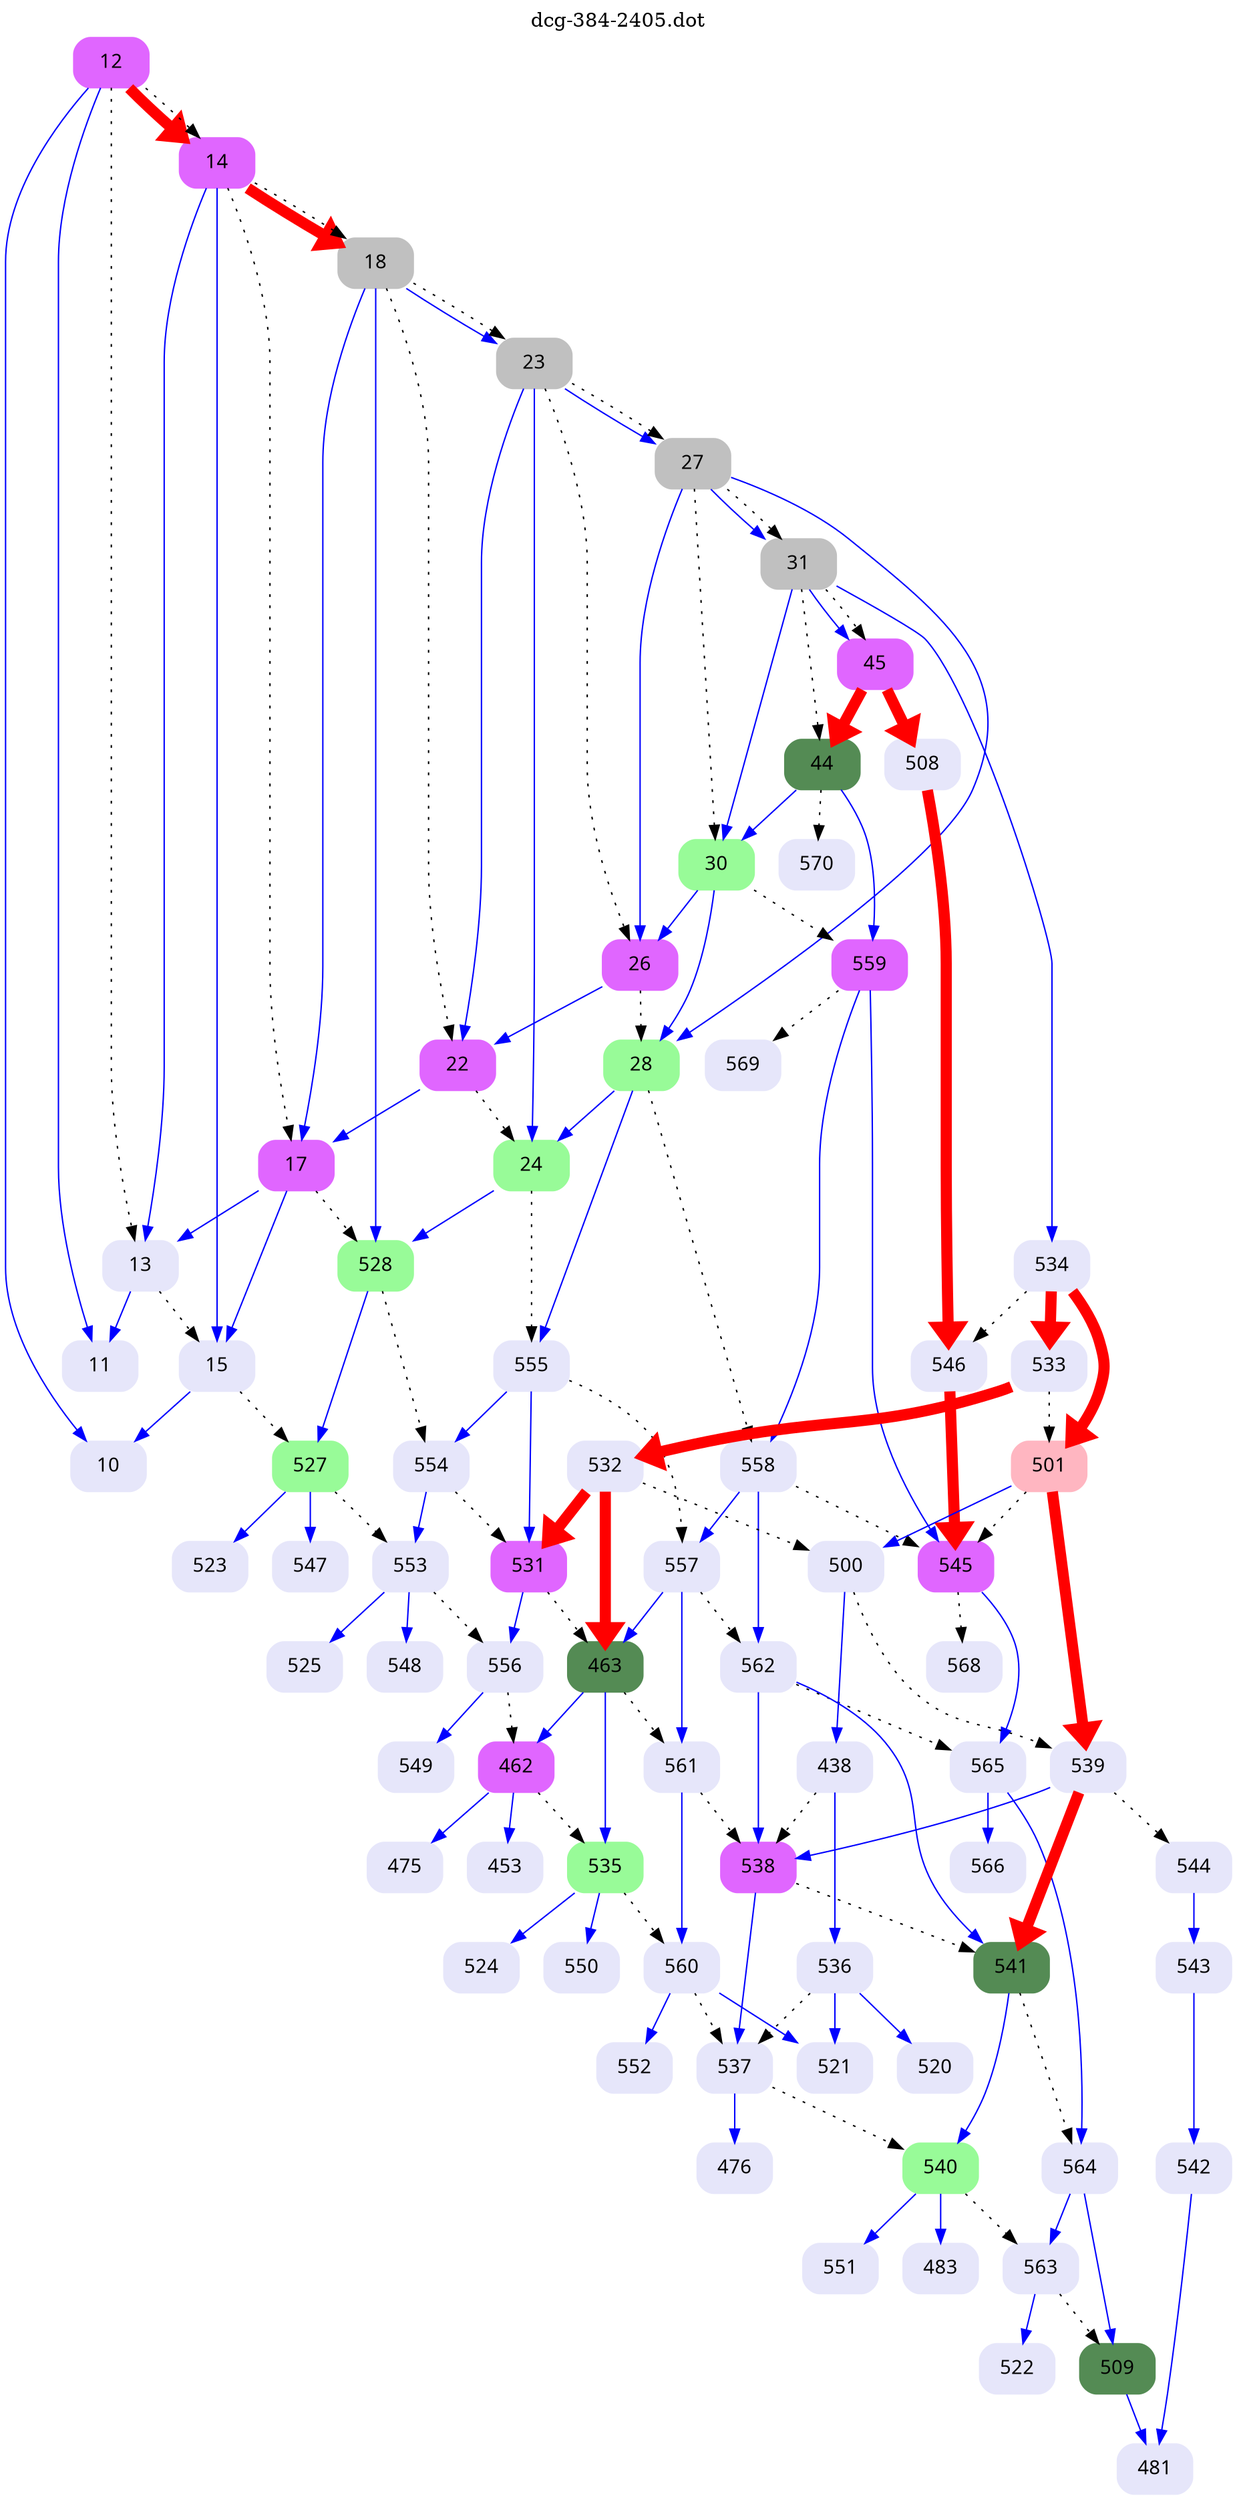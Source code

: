 digraph dcg_384 {
  labelloc="t";
  label="dcg-384-2405.dot";
  node [fontname="sans-serif"];
  node [shape=box style="rounded,filled"];
  n12 [label="12" color=mediumorchid1];
  n12 -> n11 [color=blue penwidth=1];
  n12 -> n10 [color=blue penwidth=1];
  n12 -> n14 [color=red penwidth=8];
  n12 -> n13 [style=dotted,label=""];
  n12 -> n14 [style=dotted,label=""];
  n14 [label="14" color=mediumorchid1];
  n14 -> n13 [color=blue penwidth=1];
  n14 -> n15 [color=blue penwidth=1];
  n14 -> n18 [color=red penwidth=8];
  n14 -> n17 [style=dotted,label=""];
  n14 -> n18 [style=dotted,label=""];
  n18 [label="18" color=grey];
  n18 -> n17 [color=blue penwidth=1];
  n18 -> n528 [color=blue penwidth=1];
  n18 -> n23 [color=blue penwidth=1];
  n18 -> n22 [style=dotted,label=""];
  n18 -> n23 [style=dotted,label=""];
  n23 [label="23" color=grey];
  n23 -> n22 [color=blue penwidth=1];
  n23 -> n24 [color=blue penwidth=1];
  n23 -> n27 [color=blue penwidth=1];
  n23 -> n26 [style=dotted,label=""];
  n23 -> n27 [style=dotted,label=""];
  n27 [label="27" color=grey];
  n27 -> n26 [color=blue penwidth=1];
  n27 -> n28 [color=blue penwidth=1];
  n27 -> n31 [color=blue penwidth=1];
  n27 -> n30 [style=dotted,label=""];
  n27 -> n31 [style=dotted,label=""];
  n31 [label="31" color=grey];
  n31 -> n30 [color=blue penwidth=1];
  n31 -> n534 [color=blue penwidth=1];
  n31 -> n45 [color=blue penwidth=1];
  n31 -> n44 [style=dotted,label=""];
  n31 -> n45 [style=dotted,label=""];
  n45 [label="45" color=mediumorchid1];
  n45 -> n44 [color=red penwidth=8];
  n45 -> n508 [color=red penwidth=8];
  n508 [label="508" color=lavender];
  n508 -> n546 [color=red penwidth=8];
  n546 [label="546" color=lavender];
  n546 -> n545 [color=red penwidth=8];
  n545 [label="545" color=mediumorchid1];
  n545 -> n565 [color=blue penwidth=1];
  n545 -> n568 [style=dotted,label=""];
  n565 [label="565" color=lavender];
  n565 -> n564 [color=blue penwidth=1];
  n565 -> n566 [color=blue penwidth=1];
  n566 [label="566" color=lavender];
  n564 [label="564" color=lavender];
  n564 -> n563 [color=blue penwidth=1];
  n564 -> n509 [color=blue penwidth=1];
  n509 [label="509" color=palegreen4];
  n509 -> n481 [color=blue penwidth=1];
  n481 [label="481" color=lavender];
  n563 [label="563" color=lavender];
  n563 -> n522 [color=blue penwidth=1];
  n563 -> n509 [style=dotted,label=""];
  n522 [label="522" color=lavender];
  n568 [label="568" color=lavender];
  n44 [label="44" color=palegreen4];
  n44 -> n30 [color=blue penwidth=1];
  n44 -> n559 [color=blue penwidth=1];
  n44 -> n570 [style=dotted,label=""];
  n559 [label="559" color=mediumorchid1];
  n559 -> n558 [color=blue penwidth=1];
  n559 -> n545 [color=blue penwidth=1];
  n559 -> n569 [style=dotted,label=""];
  n558 [label="558" color=lavender];
  n558 -> n557 [color=blue penwidth=1];
  n558 -> n562 [color=blue penwidth=1];
  n558 -> n545 [style=dotted,label=""];
  n562 [label="562" color=lavender];
  n562 -> n538 [color=blue penwidth=1];
  n562 -> n541 [color=blue penwidth=1];
  n562 -> n565 [style=dotted,label=""];
  n541 [label="541" color=palegreen4];
  n541 -> n540 [color=blue penwidth=1];
  n541 -> n564 [style=dotted,label=""];
  n540 [label="540" color=palegreen];
  n540 -> n483 [color=blue penwidth=1];
  n540 -> n551 [color=blue penwidth=1];
  n540 -> n563 [style=dotted,label=""];
  n551 [label="551" color=lavender];
  n483 [label="483" color=lavender];
  n538 [label="538" color=mediumorchid1];
  n538 -> n537 [color=blue penwidth=1];
  n538 -> n541 [style=dotted,label=""];
  n537 [label="537" color=lavender];
  n537 -> n476 [color=blue penwidth=1];
  n537 -> n540 [style=dotted,label=""];
  n476 [label="476" color=lavender];
  n557 [label="557" color=lavender];
  n557 -> n463 [color=blue penwidth=1];
  n557 -> n561 [color=blue penwidth=1];
  n557 -> n562 [style=dotted,label=""];
  n561 [label="561" color=lavender];
  n561 -> n560 [color=blue penwidth=1];
  n561 -> n538 [style=dotted,label=""];
  n560 [label="560" color=lavender];
  n560 -> n552 [color=blue penwidth=1];
  n560 -> n521 [color=blue penwidth=1];
  n560 -> n537 [style=dotted,label=""];
  n521 [label="521" color=lavender];
  n552 [label="552" color=lavender];
  n463 [label="463" color=palegreen4];
  n463 -> n462 [color=blue penwidth=1];
  n463 -> n535 [color=blue penwidth=1];
  n463 -> n561 [style=dotted,label=""];
  n535 [label="535" color=palegreen];
  n535 -> n524 [color=blue penwidth=1];
  n535 -> n550 [color=blue penwidth=1];
  n535 -> n560 [style=dotted,label=""];
  n550 [label="550" color=lavender];
  n524 [label="524" color=lavender];
  n462 [label="462" color=mediumorchid1];
  n462 -> n453 [color=blue penwidth=1];
  n462 -> n475 [color=blue penwidth=1];
  n462 -> n535 [style=dotted,label=""];
  n475 [label="475" color=lavender];
  n453 [label="453" color=lavender];
  n569 [label="569" color=lavender];
  n30 [label="30" color=palegreen];
  n30 -> n26 [color=blue penwidth=1];
  n30 -> n28 [color=blue penwidth=1];
  n30 -> n559 [style=dotted,label=""];
  n28 [label="28" color=palegreen];
  n28 -> n24 [color=blue penwidth=1];
  n28 -> n555 [color=blue penwidth=1];
  n28 -> n558 [style=dotted,label=""];
  n555 [label="555" color=lavender];
  n555 -> n554 [color=blue penwidth=1];
  n555 -> n531 [color=blue penwidth=1];
  n555 -> n557 [style=dotted,label=""];
  n531 [label="531" color=mediumorchid1];
  n531 -> n556 [color=blue penwidth=1];
  n531 -> n463 [style=dotted,label=""];
  n556 [label="556" color=lavender];
  n556 -> n549 [color=blue penwidth=1];
  n556 -> n462 [style=dotted,label=""];
  n549 [label="549" color=lavender];
  n554 [label="554" color=lavender];
  n554 -> n553 [color=blue penwidth=1];
  n554 -> n531 [style=dotted,label=""];
  n553 [label="553" color=lavender];
  n553 -> n548 [color=blue penwidth=1];
  n553 -> n525 [color=blue penwidth=1];
  n553 -> n556 [style=dotted,label=""];
  n525 [label="525" color=lavender];
  n548 [label="548" color=lavender];
  n24 [label="24" color=palegreen];
  n24 -> n528 [color=blue penwidth=1];
  n24 -> n555 [style=dotted,label=""];
  n528 [label="528" color=palegreen];
  n528 -> n527 [color=blue penwidth=1];
  n528 -> n554 [style=dotted,label=""];
  n527 [label="527" color=palegreen];
  n527 -> n523 [color=blue penwidth=1];
  n527 -> n547 [color=blue penwidth=1];
  n527 -> n553 [style=dotted,label=""];
  n547 [label="547" color=lavender];
  n523 [label="523" color=lavender];
  n26 [label="26" color=mediumorchid1];
  n26 -> n22 [color=blue penwidth=1];
  n26 -> n28 [style=dotted,label=""];
  n22 [label="22" color=mediumorchid1];
  n22 -> n17 [color=blue penwidth=1];
  n22 -> n24 [style=dotted,label=""];
  n17 [label="17" color=mediumorchid1];
  n17 -> n13 [color=blue penwidth=1];
  n17 -> n15 [color=blue penwidth=1];
  n17 -> n528 [style=dotted,label=""];
  n15 [label="15" color=lavender];
  n15 -> n10 [color=blue penwidth=1];
  n15 -> n527 [style=dotted,label=""];
  n10 [label="10" color=lavender];
  n13 [label="13" color=lavender];
  n13 -> n11 [color=blue penwidth=1];
  n13 -> n15 [style=dotted,label=""];
  n11 [label="11" color=lavender];
  n570 [label="570" color=lavender];
  n534 [label="534" color=lavender];
  n534 -> n533 [color=red penwidth=8];
  n534 -> n501 [color=red penwidth=8];
  n534 -> n546 [style=dotted,label=""];
  n501 [label="501" color=lightpink];
  n501 -> n500 [color=blue penwidth=1];
  n501 -> n539 [color=red penwidth=8];
  n501 -> n545 [style=dotted,label=""];
  n539 [label="539" color=lavender];
  n539 -> n538 [color=blue penwidth=1];
  n539 -> n541 [color=red penwidth=8];
  n539 -> n544 [style=dotted,label=""];
  n544 [label="544" color=lavender];
  n544 -> n543 [color=blue penwidth=1];
  n543 [label="543" color=lavender];
  n543 -> n542 [color=blue penwidth=1];
  n542 [label="542" color=lavender];
  n542 -> n481 [color=blue penwidth=1];
  n500 [label="500" color=lavender];
  n500 -> n438 [color=blue penwidth=1];
  n500 -> n539 [style=dotted,label=""];
  n438 [label="438" color=lavender];
  n438 -> n536 [color=blue penwidth=1];
  n438 -> n538 [style=dotted,label=""];
  n536 [label="536" color=lavender];
  n536 -> n520 [color=blue penwidth=1];
  n536 -> n521 [color=blue penwidth=1];
  n536 -> n537 [style=dotted,label=""];
  n520 [label="520" color=lavender];
  n533 [label="533" color=lavender];
  n533 -> n532 [color=red penwidth=8];
  n533 -> n501 [style=dotted,label=""];
  n532 [label="532" color=lavender];
  n532 -> n531 [color=red penwidth=8];
  n532 -> n463 [color=red penwidth=8];
  n532 -> n500 [style=dotted,label=""];
}
